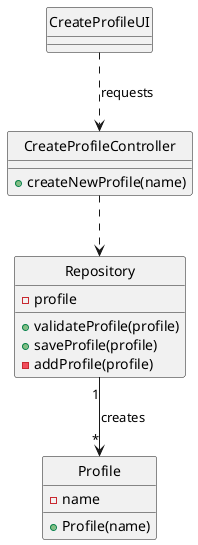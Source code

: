 @startuml
'https://plantuml.com/class-diagram

class "Profile"{
-name
+Profile(name)
}

class "CreateProfileController" {
+createNewProfile(name)
}

class "CreateProfileUI"{
}

class "Repository"{
-profile
+validateProfile(profile)
+saveProfile(profile)
-addProfile(profile)
}

hide "Profile" circle
hide "CreateProfileController" circle
hide "CreateProfileUI" circle
hide "Repository" circle

"CreateProfileUI" ..>  "CreateProfileController": requests
"CreateProfileController" ..>  "Repository"
"Repository" "1" --> "*" "Profile": creates

@enduml